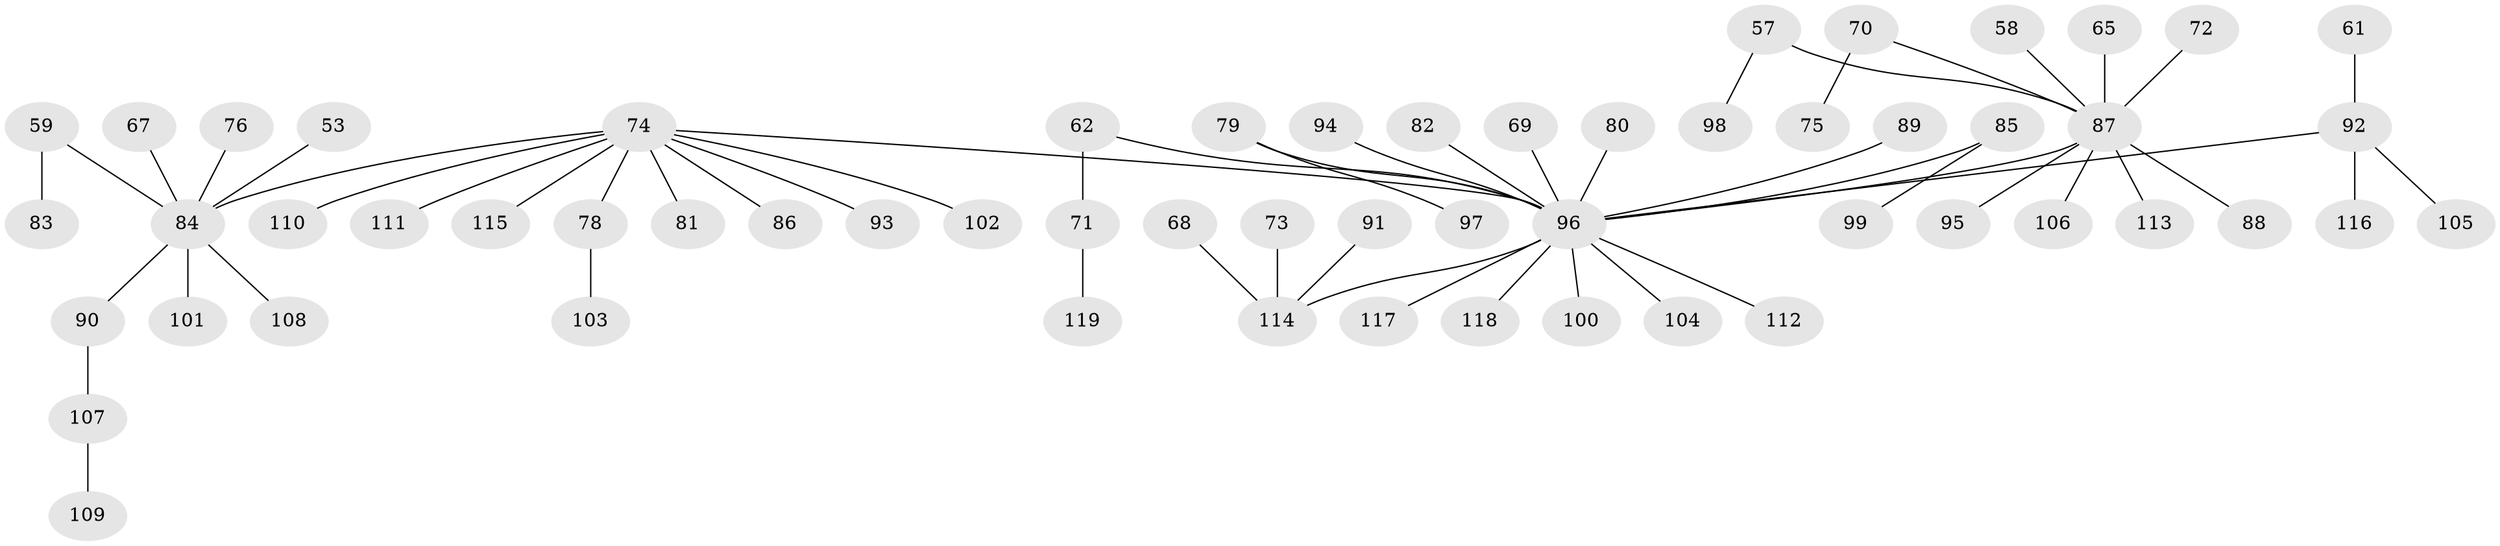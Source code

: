 // original degree distribution, {7: 0.008403361344537815, 8: 0.008403361344537815, 5: 0.03361344537815126, 4: 0.07563025210084033, 3: 0.12605042016806722, 1: 0.5210084033613446, 2: 0.2184873949579832, 6: 0.008403361344537815}
// Generated by graph-tools (version 1.1) at 2025/55/03/04/25 21:55:46]
// undirected, 59 vertices, 58 edges
graph export_dot {
graph [start="1"]
  node [color=gray90,style=filled];
  53;
  57;
  58;
  59;
  61;
  62;
  65;
  67 [super="+39"];
  68;
  69;
  70;
  71;
  72;
  73 [super="+10+38+44"];
  74 [super="+64+34+36+56+42+60+63+66"];
  75;
  76;
  78 [super="+48+54"];
  79;
  80;
  81;
  82;
  83;
  84 [super="+52+50+43+45"];
  85;
  86;
  87 [super="+37+55"];
  88;
  89;
  90;
  91;
  92 [super="+30+31"];
  93;
  94;
  95;
  96 [super="+19+49+77"];
  97;
  98;
  99;
  100;
  101;
  102;
  103;
  104;
  105;
  106;
  107;
  108;
  109;
  110;
  111;
  112;
  113;
  114 [super="+13"];
  115;
  116;
  117;
  118;
  119;
  53 -- 84;
  57 -- 98;
  57 -- 87;
  58 -- 87;
  59 -- 83;
  59 -- 84;
  61 -- 92;
  62 -- 71;
  62 -- 96;
  65 -- 87;
  67 -- 84;
  68 -- 114;
  69 -- 96;
  70 -- 75;
  70 -- 87;
  71 -- 119;
  72 -- 87;
  73 -- 114;
  74 -- 102;
  74 -- 110;
  74 -- 111;
  74 -- 115;
  74 -- 86;
  74 -- 93;
  74 -- 81;
  74 -- 78;
  74 -- 84;
  74 -- 96;
  76 -- 84;
  78 -- 103;
  79 -- 97;
  79 -- 96;
  80 -- 96;
  82 -- 96;
  84 -- 108;
  84 -- 101;
  84 -- 90;
  85 -- 99;
  85 -- 96;
  87 -- 88;
  87 -- 106;
  87 -- 113;
  87 -- 95;
  87 -- 96;
  89 -- 96;
  90 -- 107;
  91 -- 114;
  92 -- 105;
  92 -- 116;
  92 -- 96;
  94 -- 96;
  96 -- 114;
  96 -- 100;
  96 -- 104;
  96 -- 112;
  96 -- 117;
  96 -- 118;
  107 -- 109;
}
